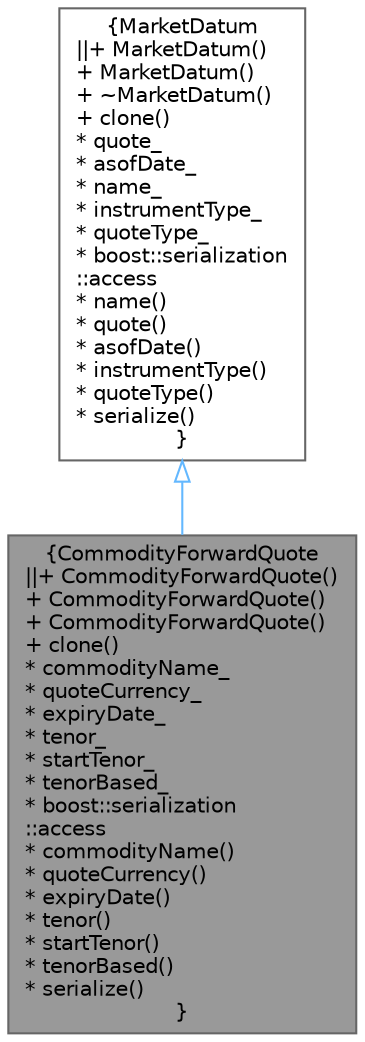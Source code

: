 digraph "CommodityForwardQuote"
{
 // INTERACTIVE_SVG=YES
 // LATEX_PDF_SIZE
  bgcolor="transparent";
  edge [fontname=Helvetica,fontsize=10,labelfontname=Helvetica,labelfontsize=10];
  node [fontname=Helvetica,fontsize=10,shape=box,height=0.2,width=0.4];
  Node1 [label="{CommodityForwardQuote\n||+ CommodityForwardQuote()\l+ CommodityForwardQuote()\l+ CommodityForwardQuote()\l+ clone()\l* commodityName_\l* quoteCurrency_\l* expiryDate_\l* tenor_\l* startTenor_\l* tenorBased_\l* boost::serialization\l::access\l* commodityName()\l* quoteCurrency()\l* expiryDate()\l* tenor()\l* startTenor()\l* tenorBased()\l* serialize()\l}",height=0.2,width=0.4,color="gray40", fillcolor="grey60", style="filled", fontcolor="black",tooltip="Commodity forward quote class."];
  Node2 -> Node1 [dir="back",color="steelblue1",style="solid",arrowtail="onormal"];
  Node2 [label="{MarketDatum\n||+ MarketDatum()\l+ MarketDatum()\l+ ~MarketDatum()\l+ clone()\l* quote_\l* asofDate_\l* name_\l* instrumentType_\l* quoteType_\l* boost::serialization\l::access\l* name()\l* quote()\l* asofDate()\l* instrumentType()\l* quoteType()\l* serialize()\l}",height=0.2,width=0.4,color="gray40", fillcolor="white", style="filled",URL="$classore_1_1data_1_1_market_datum.html",tooltip="Base market data class."];
}
